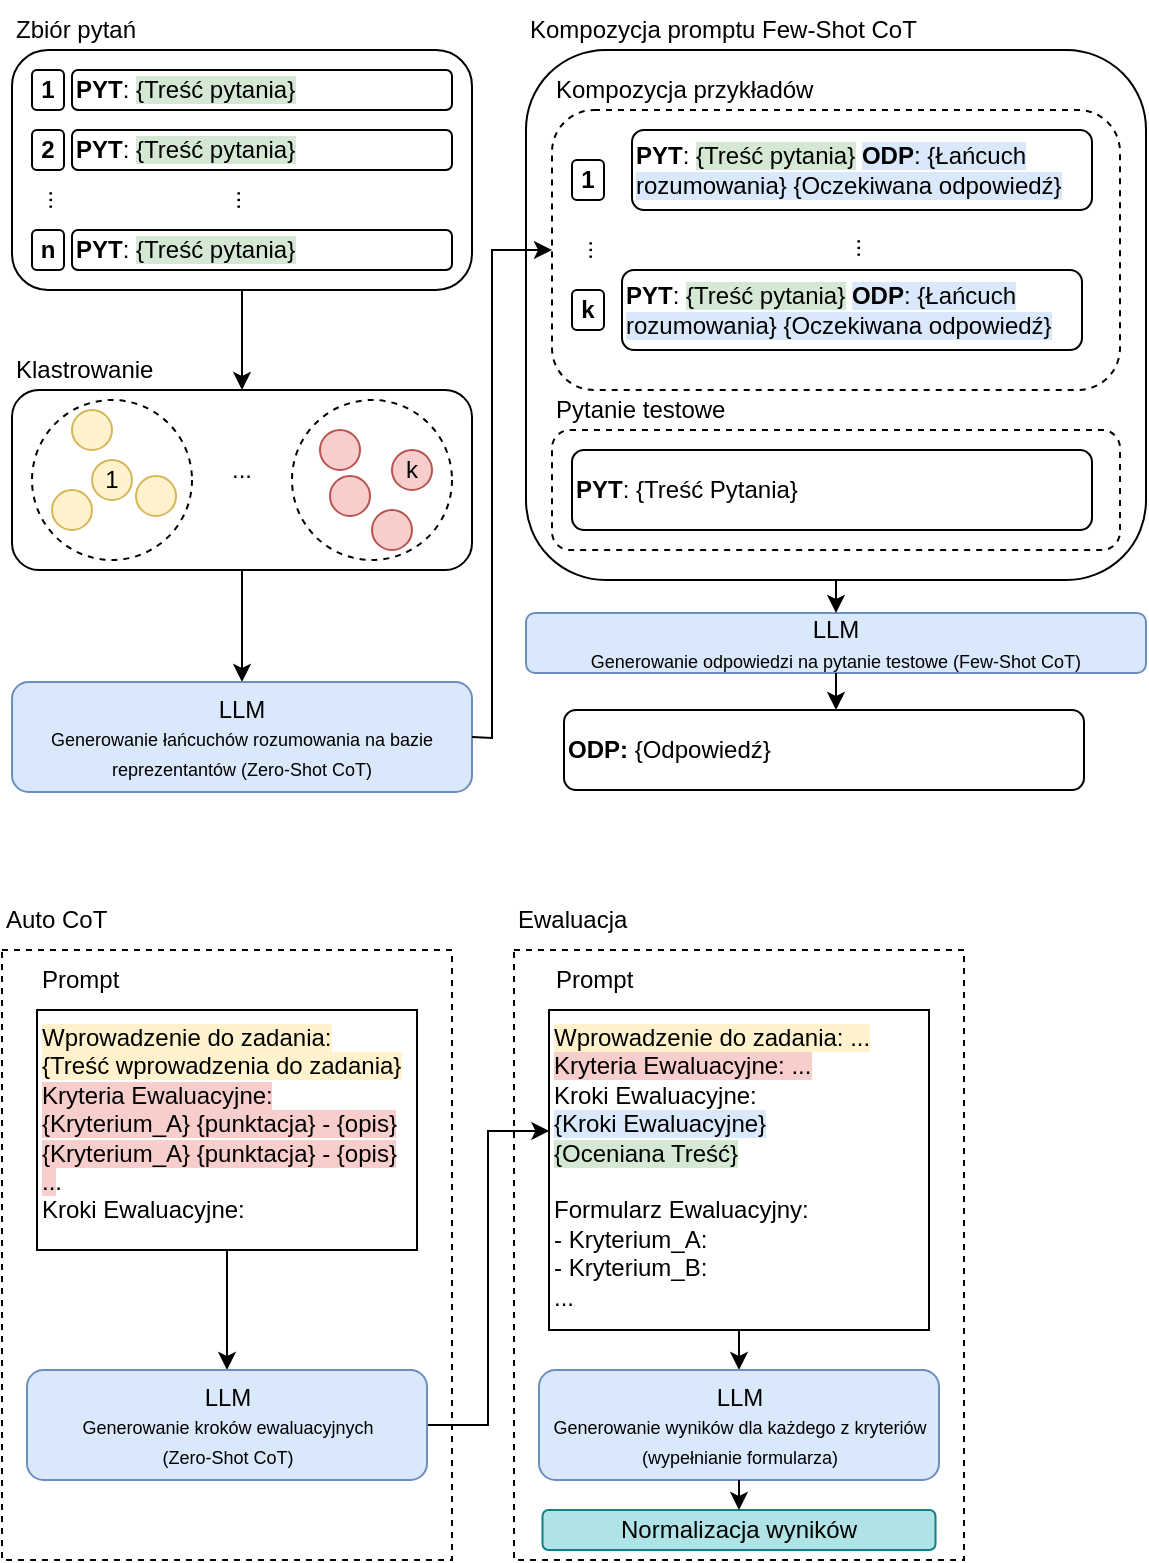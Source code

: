 <mxfile version="24.9.2">
  <diagram name="Strona-1" id="4-QxhIE9DOJ7HmgMbpRG">
    <mxGraphModel dx="588" dy="534" grid="1" gridSize="10" guides="1" tooltips="1" connect="1" arrows="1" fold="1" page="1" pageScale="1" pageWidth="827" pageHeight="1169" math="0" shadow="0">
      <root>
        <mxCell id="0" />
        <mxCell id="1" parent="0" />
        <mxCell id="DRweuekHCDHqpeWquJV4-1" value="" style="rounded=1;whiteSpace=wrap;html=1;fillColor=none;" vertex="1" parent="1">
          <mxGeometry x="120" y="160" width="230" height="120" as="geometry" />
        </mxCell>
        <mxCell id="DRweuekHCDHqpeWquJV4-2" value="Zbiór pytań" style="text;html=1;align=left;verticalAlign=middle;whiteSpace=wrap;rounded=0;" vertex="1" parent="1">
          <mxGeometry x="120" y="135" width="80" height="30" as="geometry" />
        </mxCell>
        <mxCell id="DRweuekHCDHqpeWquJV4-3" value="&lt;b&gt;PYT&lt;/b&gt;: &lt;span style=&quot;background-color: rgb(213, 232, 212);&quot;&gt;{Treść pytania}&lt;/span&gt;" style="rounded=1;whiteSpace=wrap;html=1;fillColor=none;align=left;" vertex="1" parent="1">
          <mxGeometry x="150" y="170" width="190" height="20" as="geometry" />
        </mxCell>
        <mxCell id="DRweuekHCDHqpeWquJV4-4" value="&lt;b&gt;PYT&lt;/b&gt;: &lt;span style=&quot;background-color: rgb(213, 232, 212);&quot;&gt;{Treść pytania}&lt;/span&gt;" style="rounded=1;whiteSpace=wrap;html=1;fillColor=none;align=left;" vertex="1" parent="1">
          <mxGeometry x="150" y="250" width="190" height="20" as="geometry" />
        </mxCell>
        <mxCell id="DRweuekHCDHqpeWquJV4-5" value="" style="endArrow=classic;html=1;rounded=0;exitX=0.5;exitY=1;exitDx=0;exitDy=0;entryX=0.5;entryY=0;entryDx=0;entryDy=0;" edge="1" parent="1" source="DRweuekHCDHqpeWquJV4-1" target="DRweuekHCDHqpeWquJV4-6">
          <mxGeometry width="50" height="50" relative="1" as="geometry">
            <mxPoint x="280" y="310" as="sourcePoint" />
            <mxPoint x="235" y="310" as="targetPoint" />
          </mxGeometry>
        </mxCell>
        <mxCell id="DRweuekHCDHqpeWquJV4-6" value="" style="rounded=1;whiteSpace=wrap;html=1;fillColor=none;" vertex="1" parent="1">
          <mxGeometry x="120" y="330" width="230" height="90" as="geometry" />
        </mxCell>
        <mxCell id="DRweuekHCDHqpeWquJV4-7" value="Klastrowanie" style="text;html=1;align=left;verticalAlign=middle;whiteSpace=wrap;rounded=0;" vertex="1" parent="1">
          <mxGeometry x="120" y="305" width="80" height="30" as="geometry" />
        </mxCell>
        <mxCell id="DRweuekHCDHqpeWquJV4-8" value="" style="ellipse;whiteSpace=wrap;html=1;aspect=fixed;fillColor=none;dashed=1;" vertex="1" parent="1">
          <mxGeometry x="260" y="335" width="80" height="80" as="geometry" />
        </mxCell>
        <mxCell id="DRweuekHCDHqpeWquJV4-9" value="" style="ellipse;whiteSpace=wrap;html=1;aspect=fixed;fillColor=#f8cecc;strokeColor=#b85450;" vertex="1" parent="1">
          <mxGeometry x="274" y="350" width="20" height="20" as="geometry" />
        </mxCell>
        <mxCell id="DRweuekHCDHqpeWquJV4-10" value="k" style="ellipse;whiteSpace=wrap;html=1;aspect=fixed;fillColor=#f8cecc;strokeColor=#b85450;" vertex="1" parent="1">
          <mxGeometry x="310" y="360" width="20" height="20" as="geometry" />
        </mxCell>
        <mxCell id="DRweuekHCDHqpeWquJV4-11" value="" style="ellipse;whiteSpace=wrap;html=1;aspect=fixed;fillColor=#f8cecc;strokeColor=#b85450;" vertex="1" parent="1">
          <mxGeometry x="300" y="390" width="20" height="20" as="geometry" />
        </mxCell>
        <mxCell id="DRweuekHCDHqpeWquJV4-12" value="" style="ellipse;whiteSpace=wrap;html=1;aspect=fixed;fillColor=#f8cecc;strokeColor=#b85450;" vertex="1" parent="1">
          <mxGeometry x="279" y="373" width="20" height="20" as="geometry" />
        </mxCell>
        <mxCell id="DRweuekHCDHqpeWquJV4-13" value="" style="ellipse;whiteSpace=wrap;html=1;aspect=fixed;fillColor=none;dashed=1;" vertex="1" parent="1">
          <mxGeometry x="130" y="335" width="80" height="80" as="geometry" />
        </mxCell>
        <mxCell id="DRweuekHCDHqpeWquJV4-14" value="" style="ellipse;whiteSpace=wrap;html=1;aspect=fixed;fillColor=#fff2cc;strokeColor=#d6b656;" vertex="1" parent="1">
          <mxGeometry x="150" y="340" width="20" height="20" as="geometry" />
        </mxCell>
        <mxCell id="DRweuekHCDHqpeWquJV4-15" value="1" style="ellipse;whiteSpace=wrap;html=1;aspect=fixed;fillColor=#fff2cc;strokeColor=#d6b656;" vertex="1" parent="1">
          <mxGeometry x="160" y="365" width="20" height="20" as="geometry" />
        </mxCell>
        <mxCell id="DRweuekHCDHqpeWquJV4-16" value="" style="ellipse;whiteSpace=wrap;html=1;aspect=fixed;fillColor=#fff2cc;strokeColor=#d6b656;" vertex="1" parent="1">
          <mxGeometry x="182" y="373" width="20" height="20" as="geometry" />
        </mxCell>
        <mxCell id="DRweuekHCDHqpeWquJV4-17" value="" style="ellipse;whiteSpace=wrap;html=1;aspect=fixed;fillColor=#fff2cc;strokeColor=#d6b656;" vertex="1" parent="1">
          <mxGeometry x="140" y="380" width="20" height="20" as="geometry" />
        </mxCell>
        <mxCell id="DRweuekHCDHqpeWquJV4-18" value="..." style="text;html=1;align=center;verticalAlign=middle;whiteSpace=wrap;rounded=0;" vertex="1" parent="1">
          <mxGeometry x="195" y="355" width="80" height="30" as="geometry" />
        </mxCell>
        <mxCell id="DRweuekHCDHqpeWquJV4-19" value="" style="endArrow=classic;html=1;rounded=0;exitX=0.5;exitY=1;exitDx=0;exitDy=0;entryX=0.5;entryY=0;entryDx=0;entryDy=0;" edge="1" parent="1" source="DRweuekHCDHqpeWquJV4-6" target="DRweuekHCDHqpeWquJV4-20">
          <mxGeometry width="50" height="50" relative="1" as="geometry">
            <mxPoint x="229.76" y="400" as="sourcePoint" />
            <mxPoint x="270" y="420" as="targetPoint" />
          </mxGeometry>
        </mxCell>
        <mxCell id="DRweuekHCDHqpeWquJV4-20" value="LLM&lt;div&gt;&lt;font style=&quot;font-size: 9px;&quot;&gt;Generowanie łańcuchów rozumowania na bazie reprezentantów (Zero-Shot CoT)&lt;/font&gt;&lt;/div&gt;" style="rounded=1;whiteSpace=wrap;html=1;fillColor=#dae8fc;strokeColor=#6c8ebf;" vertex="1" parent="1">
          <mxGeometry x="120" y="476" width="230" height="55" as="geometry" />
        </mxCell>
        <mxCell id="DRweuekHCDHqpeWquJV4-21" value="&lt;b&gt;PYT&lt;/b&gt;: &lt;span style=&quot;background-color: rgb(213, 232, 212);&quot;&gt;{Treść pytania}&lt;/span&gt;&amp;nbsp;&lt;span style=&quot;background-color: rgb(218, 232, 252);&quot;&gt;&lt;b style=&quot;&quot;&gt;ODP&lt;/b&gt;: {Łańcuch rozumowania} {Oczekiwana odpowiedź}&lt;/span&gt;" style="rounded=1;whiteSpace=wrap;html=1;fillColor=none;align=left;" vertex="1" parent="1">
          <mxGeometry x="430" y="200" width="230" height="40" as="geometry" />
        </mxCell>
        <mxCell id="DRweuekHCDHqpeWquJV4-22" value="..." style="text;html=1;align=center;verticalAlign=middle;whiteSpace=wrap;rounded=0;horizontal=0;" vertex="1" parent="1">
          <mxGeometry x="500" y="254" width="80" height="10" as="geometry" />
        </mxCell>
        <mxCell id="DRweuekHCDHqpeWquJV4-23" value="&lt;b&gt;1&lt;/b&gt;" style="rounded=1;whiteSpace=wrap;html=1;fillColor=none;align=center;" vertex="1" parent="1">
          <mxGeometry x="130" y="170" width="16" height="20" as="geometry" />
        </mxCell>
        <mxCell id="DRweuekHCDHqpeWquJV4-24" value="&lt;b&gt;n&lt;/b&gt;" style="rounded=1;whiteSpace=wrap;html=1;fillColor=none;align=center;" vertex="1" parent="1">
          <mxGeometry x="130" y="250" width="16" height="20" as="geometry" />
        </mxCell>
        <mxCell id="DRweuekHCDHqpeWquJV4-25" value="&lt;b&gt;1&lt;/b&gt;" style="rounded=1;whiteSpace=wrap;html=1;fillColor=none;align=center;" vertex="1" parent="1">
          <mxGeometry x="400" y="215" width="16" height="20" as="geometry" />
        </mxCell>
        <mxCell id="DRweuekHCDHqpeWquJV4-26" value="&lt;b&gt;k&lt;/b&gt;" style="rounded=1;whiteSpace=wrap;html=1;fillColor=none;align=center;" vertex="1" parent="1">
          <mxGeometry x="400" y="280" width="16" height="20" as="geometry" />
        </mxCell>
        <mxCell id="DRweuekHCDHqpeWquJV4-27" value="..." style="text;html=1;align=center;verticalAlign=middle;whiteSpace=wrap;rounded=0;horizontal=0;" vertex="1" parent="1">
          <mxGeometry x="396" y="255" width="20" height="10" as="geometry" />
        </mxCell>
        <mxCell id="DRweuekHCDHqpeWquJV4-28" value="..." style="text;html=1;align=center;verticalAlign=middle;whiteSpace=wrap;rounded=0;horizontal=0;" vertex="1" parent="1">
          <mxGeometry x="126" y="230" width="20" height="10" as="geometry" />
        </mxCell>
        <mxCell id="DRweuekHCDHqpeWquJV4-29" value="..." style="text;html=1;align=center;verticalAlign=middle;whiteSpace=wrap;rounded=0;horizontal=0;" vertex="1" parent="1">
          <mxGeometry x="220" y="230" width="20" height="10" as="geometry" />
        </mxCell>
        <mxCell id="DRweuekHCDHqpeWquJV4-30" value="" style="rounded=1;whiteSpace=wrap;html=1;fillColor=none;" vertex="1" parent="1">
          <mxGeometry x="377" y="160" width="310" height="265" as="geometry" />
        </mxCell>
        <mxCell id="DRweuekHCDHqpeWquJV4-31" value="LLM&lt;div&gt;&lt;span style=&quot;background-color: initial;&quot;&gt;&lt;font style=&quot;font-size: 9px;&quot;&gt;Generowanie odpowiedzi na pytanie testowe (Few-Shot CoT)&lt;/font&gt;&lt;/span&gt;&lt;/div&gt;" style="rounded=1;whiteSpace=wrap;html=1;fillColor=#dae8fc;strokeColor=#6c8ebf;" vertex="1" parent="1">
          <mxGeometry x="377" y="441.5" width="310" height="30" as="geometry" />
        </mxCell>
        <mxCell id="DRweuekHCDHqpeWquJV4-32" value="" style="rounded=1;whiteSpace=wrap;html=1;fillColor=none;dashed=1;strokeWidth=1;" vertex="1" parent="1">
          <mxGeometry x="390" y="190" width="284" height="140" as="geometry" />
        </mxCell>
        <mxCell id="DRweuekHCDHqpeWquJV4-33" value="&lt;b&gt;PYT&lt;/b&gt;: &lt;span style=&quot;background-color: rgb(213, 232, 212);&quot;&gt;{Treść pytania}&lt;/span&gt;&amp;nbsp;&lt;span style=&quot;background-color: rgb(218, 232, 252);&quot;&gt;&lt;b style=&quot;&quot;&gt;ODP&lt;/b&gt;: {Łańcuch rozumowania} {Oczekiwana odpowiedź}&lt;/span&gt;" style="rounded=1;whiteSpace=wrap;html=1;fillColor=none;align=left;" vertex="1" parent="1">
          <mxGeometry x="425" y="270" width="230" height="40" as="geometry" />
        </mxCell>
        <mxCell id="DRweuekHCDHqpeWquJV4-34" value="Kompozycja przykładów" style="text;html=1;align=left;verticalAlign=middle;whiteSpace=wrap;rounded=0;" vertex="1" parent="1">
          <mxGeometry x="390" y="165" width="140" height="30" as="geometry" />
        </mxCell>
        <mxCell id="DRweuekHCDHqpeWquJV4-35" value="Pytanie testowe" style="text;html=1;align=left;verticalAlign=middle;whiteSpace=wrap;rounded=0;" vertex="1" parent="1">
          <mxGeometry x="390" y="325" width="140" height="30" as="geometry" />
        </mxCell>
        <mxCell id="DRweuekHCDHqpeWquJV4-36" value="" style="rounded=1;whiteSpace=wrap;html=1;fillColor=none;dashed=1;strokeWidth=1;" vertex="1" parent="1">
          <mxGeometry x="390" y="350" width="284" height="60" as="geometry" />
        </mxCell>
        <mxCell id="DRweuekHCDHqpeWquJV4-37" value="&lt;b&gt;PYT&lt;/b&gt;: {Treść Pytania}" style="rounded=1;whiteSpace=wrap;html=1;fillColor=none;align=left;" vertex="1" parent="1">
          <mxGeometry x="400" y="360" width="260" height="40" as="geometry" />
        </mxCell>
        <mxCell id="DRweuekHCDHqpeWquJV4-38" value="Kompozycja promptu Few-Shot CoT" style="text;html=1;align=left;verticalAlign=middle;whiteSpace=wrap;rounded=0;" vertex="1" parent="1">
          <mxGeometry x="377" y="135" width="213" height="30" as="geometry" />
        </mxCell>
        <mxCell id="DRweuekHCDHqpeWquJV4-39" value="" style="endArrow=classic;html=1;rounded=0;exitX=0.5;exitY=1;exitDx=0;exitDy=0;entryX=0.5;entryY=0;entryDx=0;entryDy=0;" edge="1" parent="1" source="DRweuekHCDHqpeWquJV4-30" target="DRweuekHCDHqpeWquJV4-31">
          <mxGeometry width="50" height="50" relative="1" as="geometry">
            <mxPoint x="380" y="400" as="sourcePoint" />
            <mxPoint x="430" y="350" as="targetPoint" />
          </mxGeometry>
        </mxCell>
        <mxCell id="DRweuekHCDHqpeWquJV4-40" value="" style="endArrow=classic;html=1;rounded=0;exitX=0.5;exitY=1;exitDx=0;exitDy=0;" edge="1" parent="1" source="DRweuekHCDHqpeWquJV4-31">
          <mxGeometry width="50" height="50" relative="1" as="geometry">
            <mxPoint x="370" y="320" as="sourcePoint" />
            <mxPoint x="532" y="490" as="targetPoint" />
          </mxGeometry>
        </mxCell>
        <mxCell id="DRweuekHCDHqpeWquJV4-41" value="&lt;b&gt;ODP:&amp;nbsp;&lt;/b&gt;{Odpowiedź}" style="rounded=1;whiteSpace=wrap;html=1;fillColor=none;align=left;" vertex="1" parent="1">
          <mxGeometry x="396" y="490" width="260" height="40" as="geometry" />
        </mxCell>
        <mxCell id="DRweuekHCDHqpeWquJV4-42" value="&lt;b&gt;2&lt;/b&gt;" style="rounded=1;whiteSpace=wrap;html=1;fillColor=none;align=center;" vertex="1" parent="1">
          <mxGeometry x="130" y="200" width="16" height="20" as="geometry" />
        </mxCell>
        <mxCell id="DRweuekHCDHqpeWquJV4-43" value="&lt;b&gt;PYT&lt;/b&gt;: &lt;span style=&quot;background-color: rgb(213, 232, 212);&quot;&gt;{Treść pytania}&lt;/span&gt;" style="rounded=1;whiteSpace=wrap;html=1;fillColor=none;align=left;" vertex="1" parent="1">
          <mxGeometry x="150" y="200" width="190" height="20" as="geometry" />
        </mxCell>
        <mxCell id="DRweuekHCDHqpeWquJV4-44" value="" style="endArrow=classic;html=1;rounded=0;exitX=1;exitY=0.5;exitDx=0;exitDy=0;entryX=0;entryY=0.5;entryDx=0;entryDy=0;" edge="1" parent="1" source="DRweuekHCDHqpeWquJV4-20" target="DRweuekHCDHqpeWquJV4-32">
          <mxGeometry width="50" height="50" relative="1" as="geometry">
            <mxPoint x="340" y="430" as="sourcePoint" />
            <mxPoint x="390" y="380" as="targetPoint" />
            <Array as="points">
              <mxPoint x="360" y="504" />
              <mxPoint x="360" y="260" />
            </Array>
          </mxGeometry>
        </mxCell>
        <mxCell id="DRweuekHCDHqpeWquJV4-47" value="Auto CoT" style="text;html=1;align=left;verticalAlign=middle;whiteSpace=wrap;rounded=0;" vertex="1" parent="1">
          <mxGeometry x="115" y="580" width="80" height="30" as="geometry" />
        </mxCell>
        <mxCell id="DRweuekHCDHqpeWquJV4-48" value="" style="rounded=0;whiteSpace=wrap;html=1;fillColor=none;dashed=1;" vertex="1" parent="1">
          <mxGeometry x="115" y="610" width="225" height="305" as="geometry" />
        </mxCell>
        <mxCell id="DRweuekHCDHqpeWquJV4-63" style="edgeStyle=orthogonalEdgeStyle;rounded=0;orthogonalLoop=1;jettySize=auto;html=1;exitX=0.5;exitY=1;exitDx=0;exitDy=0;entryX=0.5;entryY=0;entryDx=0;entryDy=0;" edge="1" parent="1" source="DRweuekHCDHqpeWquJV4-49" target="DRweuekHCDHqpeWquJV4-62">
          <mxGeometry relative="1" as="geometry" />
        </mxCell>
        <mxCell id="DRweuekHCDHqpeWquJV4-49" value="&lt;div style=&quot;&quot;&gt;&lt;span style=&quot;background-color: rgb(255, 242, 204);&quot;&gt;Wprowadzenie do zadania:&lt;/span&gt;&lt;/div&gt;&lt;div style=&quot;text-align: center;&quot;&gt;&lt;span style=&quot;background-color: rgb(255, 242, 204);&quot;&gt;{Treść wprowadzenia do zadania}&lt;/span&gt;&lt;/div&gt;&lt;div style=&quot;&quot;&gt;&lt;span style=&quot;background-color: rgb(248, 206, 204);&quot;&gt;Kryteria Ewaluacyjne:&lt;/span&gt;&lt;/div&gt;&lt;div style=&quot;&quot;&gt;&lt;span style=&quot;background-color: rgb(248, 206, 204);&quot;&gt;{Kryterium_A} {punktacja} - {opis}&lt;/span&gt;&lt;/div&gt;&lt;div style=&quot;&quot;&gt;&lt;span style=&quot;background-color: rgb(248, 206, 204);&quot;&gt;{Kryterium_A} {punktacja} - {opis}&lt;/span&gt;&lt;/div&gt;&lt;div style=&quot;&quot;&gt;&lt;span style=&quot;background-color: rgb(248, 206, 204);&quot;&gt;..&lt;/span&gt;.&lt;/div&gt;&lt;div style=&quot;&quot;&gt;Kroki Ewaluacyjne:&lt;/div&gt;" style="rounded=0;whiteSpace=wrap;html=1;fillColor=none;align=left;verticalAlign=top;" vertex="1" parent="1">
          <mxGeometry x="132.5" y="640" width="190" height="120" as="geometry" />
        </mxCell>
        <mxCell id="DRweuekHCDHqpeWquJV4-53" value="Prompt" style="text;html=1;align=left;verticalAlign=middle;whiteSpace=wrap;rounded=0;" vertex="1" parent="1">
          <mxGeometry x="132.5" y="610" width="137.5" height="30" as="geometry" />
        </mxCell>
        <mxCell id="DRweuekHCDHqpeWquJV4-68" style="edgeStyle=orthogonalEdgeStyle;rounded=0;orthogonalLoop=1;jettySize=auto;html=1;exitX=1;exitY=0.5;exitDx=0;exitDy=0;entryX=0.001;entryY=0.378;entryDx=0;entryDy=0;entryPerimeter=0;" edge="1" parent="1" source="DRweuekHCDHqpeWquJV4-62" target="DRweuekHCDHqpeWquJV4-67">
          <mxGeometry relative="1" as="geometry" />
        </mxCell>
        <mxCell id="DRweuekHCDHqpeWquJV4-62" value="LLM&lt;div&gt;&lt;font style=&quot;font-size: 9px;&quot;&gt;Generowanie kroków ewaluacyjnych&lt;/font&gt;&lt;/div&gt;&lt;div&gt;&lt;font style=&quot;font-size: 9px;&quot;&gt;(Zero-Shot CoT)&lt;/font&gt;&lt;/div&gt;" style="rounded=1;whiteSpace=wrap;html=1;fillColor=#dae8fc;strokeColor=#6c8ebf;" vertex="1" parent="1">
          <mxGeometry x="127.5" y="820" width="200" height="55" as="geometry" />
        </mxCell>
        <mxCell id="DRweuekHCDHqpeWquJV4-64" value="" style="rounded=0;whiteSpace=wrap;html=1;fillColor=none;dashed=1;" vertex="1" parent="1">
          <mxGeometry x="371" y="610" width="225" height="305" as="geometry" />
        </mxCell>
        <mxCell id="DRweuekHCDHqpeWquJV4-65" value="Ewaluacja" style="text;html=1;align=left;verticalAlign=middle;whiteSpace=wrap;rounded=0;" vertex="1" parent="1">
          <mxGeometry x="371" y="580" width="80" height="30" as="geometry" />
        </mxCell>
        <mxCell id="DRweuekHCDHqpeWquJV4-66" value="Prompt" style="text;html=1;align=left;verticalAlign=middle;whiteSpace=wrap;rounded=0;" vertex="1" parent="1">
          <mxGeometry x="390" y="610" width="137.5" height="30" as="geometry" />
        </mxCell>
        <mxCell id="DRweuekHCDHqpeWquJV4-67" value="&lt;div style=&quot;text-align: center;&quot;&gt;&lt;span style=&quot;background-color: rgb(255, 242, 204);&quot;&gt;Wprowadzenie do zadania: ...&lt;/span&gt;&lt;/div&gt;&lt;div style=&quot;&quot;&gt;&lt;span style=&quot;background-color: rgb(248, 206, 204);&quot;&gt;Kryteria Ewaluacyjne: ...&lt;/span&gt;&lt;/div&gt;&lt;div style=&quot;&quot;&gt;Kroki Ewaluacyjne:&lt;br&gt;&lt;span style=&quot;background-color: rgb(218, 232, 252);&quot;&gt;{Kroki Ewaluacyjne}&lt;/span&gt;&lt;/div&gt;&lt;div style=&quot;&quot;&gt;&lt;span style=&quot;background-color: rgb(213, 232, 212);&quot;&gt;{Oceniana Treść}&lt;/span&gt;&lt;/div&gt;&lt;div style=&quot;&quot;&gt;&lt;span style=&quot;background-color: rgb(213, 232, 212);&quot;&gt;&lt;br&gt;&lt;/span&gt;&lt;/div&gt;&lt;div style=&quot;&quot;&gt;Formularz Ewaluacyjny:&lt;/div&gt;&lt;div style=&quot;&quot;&gt;- Kryterium_A:&lt;/div&gt;&lt;div style=&quot;&quot;&gt;- Kryterium_B:&lt;/div&gt;&lt;div style=&quot;&quot;&gt;...&lt;/div&gt;" style="rounded=0;whiteSpace=wrap;html=1;fillColor=none;align=left;verticalAlign=top;" vertex="1" parent="1">
          <mxGeometry x="388.5" y="640" width="190" height="160" as="geometry" />
        </mxCell>
        <mxCell id="DRweuekHCDHqpeWquJV4-69" value="" style="endArrow=classic;html=1;rounded=0;exitX=0.5;exitY=1;exitDx=0;exitDy=0;entryX=0.5;entryY=0;entryDx=0;entryDy=0;" edge="1" parent="1" source="DRweuekHCDHqpeWquJV4-67" target="DRweuekHCDHqpeWquJV4-70">
          <mxGeometry width="50" height="50" relative="1" as="geometry">
            <mxPoint x="400" y="760" as="sourcePoint" />
            <mxPoint x="680" y="820" as="targetPoint" />
          </mxGeometry>
        </mxCell>
        <mxCell id="DRweuekHCDHqpeWquJV4-70" value="LLM&lt;div&gt;&lt;span style=&quot;font-size: 9px; background-color: initial;&quot;&gt;Generowanie wyników dla każdego z kryteriów (wypełnianie formularza)&lt;/span&gt;&lt;/div&gt;" style="rounded=1;whiteSpace=wrap;html=1;fillColor=#dae8fc;strokeColor=#6c8ebf;" vertex="1" parent="1">
          <mxGeometry x="383.5" y="820" width="200" height="55" as="geometry" />
        </mxCell>
        <mxCell id="DRweuekHCDHqpeWquJV4-71" value="Normalizacja wyników" style="rounded=1;whiteSpace=wrap;html=1;fillColor=#b0e3e6;strokeColor=#0e8088;" vertex="1" parent="1">
          <mxGeometry x="385.25" y="890" width="196.5" height="20" as="geometry" />
        </mxCell>
        <mxCell id="DRweuekHCDHqpeWquJV4-72" value="" style="endArrow=classic;html=1;rounded=0;exitX=0.5;exitY=1;exitDx=0;exitDy=0;entryX=0.5;entryY=0;entryDx=0;entryDy=0;" edge="1" parent="1" source="DRweuekHCDHqpeWquJV4-70" target="DRweuekHCDHqpeWquJV4-71">
          <mxGeometry width="50" height="50" relative="1" as="geometry">
            <mxPoint x="420" y="840" as="sourcePoint" />
            <mxPoint x="470" y="790" as="targetPoint" />
          </mxGeometry>
        </mxCell>
      </root>
    </mxGraphModel>
  </diagram>
</mxfile>

